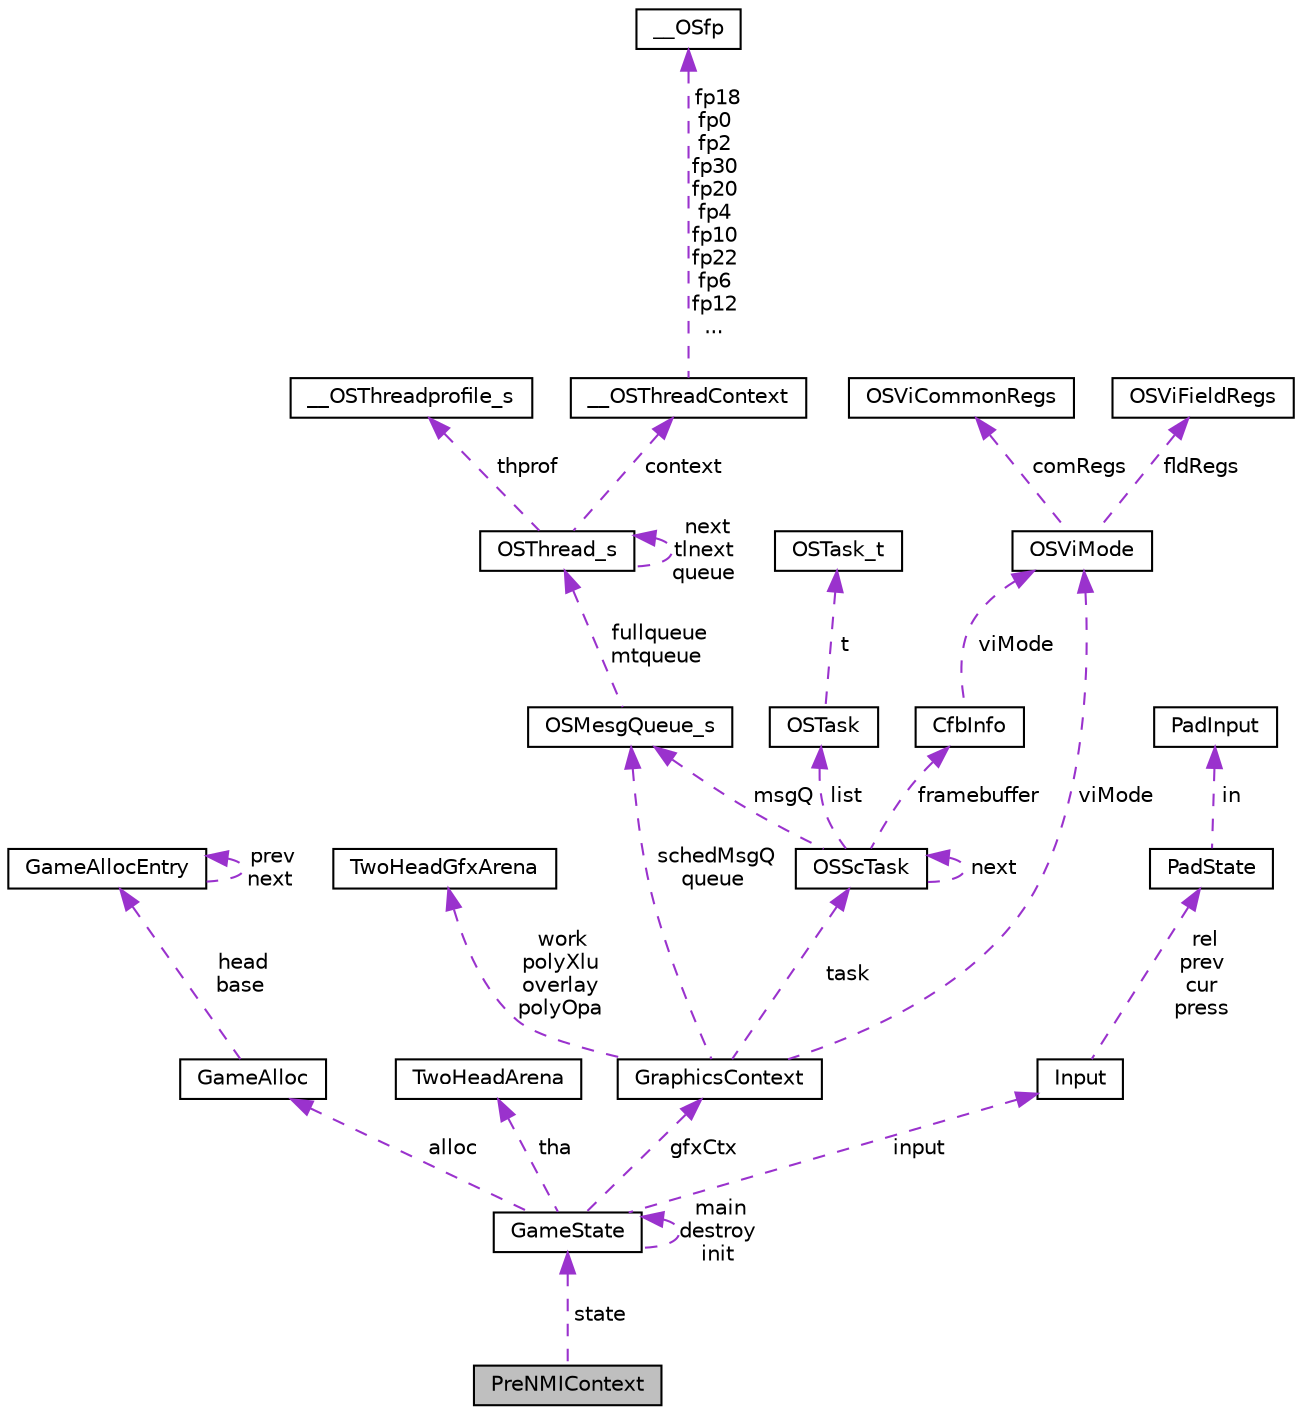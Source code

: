 digraph "PreNMIContext"
{
 // LATEX_PDF_SIZE
  edge [fontname="Helvetica",fontsize="10",labelfontname="Helvetica",labelfontsize="10"];
  node [fontname="Helvetica",fontsize="10",shape=record];
  Node1 [label="PreNMIContext",height=0.2,width=0.4,color="black", fillcolor="grey75", style="filled", fontcolor="black",tooltip=" "];
  Node2 -> Node1 [dir="back",color="darkorchid3",fontsize="10",style="dashed",label=" state" ,fontname="Helvetica"];
  Node2 [label="GameState",height=0.2,width=0.4,color="black", fillcolor="white", style="filled",URL="$d2/d3d/structGameState.html",tooltip=" "];
  Node3 -> Node2 [dir="back",color="darkorchid3",fontsize="10",style="dashed",label=" alloc" ,fontname="Helvetica"];
  Node3 [label="GameAlloc",height=0.2,width=0.4,color="black", fillcolor="white", style="filled",URL="$d4/dbb/structGameAlloc.html",tooltip=" "];
  Node4 -> Node3 [dir="back",color="darkorchid3",fontsize="10",style="dashed",label=" head\nbase" ,fontname="Helvetica"];
  Node4 [label="GameAllocEntry",height=0.2,width=0.4,color="black", fillcolor="white", style="filled",URL="$d9/da2/structGameAllocEntry.html",tooltip=" "];
  Node4 -> Node4 [dir="back",color="darkorchid3",fontsize="10",style="dashed",label=" prev\nnext" ,fontname="Helvetica"];
  Node5 -> Node2 [dir="back",color="darkorchid3",fontsize="10",style="dashed",label=" tha" ,fontname="Helvetica"];
  Node5 [label="TwoHeadArena",height=0.2,width=0.4,color="black", fillcolor="white", style="filled",URL="$d3/d6c/structTwoHeadArena.html",tooltip=" "];
  Node6 -> Node2 [dir="back",color="darkorchid3",fontsize="10",style="dashed",label=" gfxCtx" ,fontname="Helvetica"];
  Node6 [label="GraphicsContext",height=0.2,width=0.4,color="black", fillcolor="white", style="filled",URL="$d7/d6b/structGraphicsContext.html",tooltip=" "];
  Node7 -> Node6 [dir="back",color="darkorchid3",fontsize="10",style="dashed",label=" work\npolyXlu\noverlay\npolyOpa" ,fontname="Helvetica"];
  Node7 [label="TwoHeadGfxArena",height=0.2,width=0.4,color="black", fillcolor="white", style="filled",URL="$d9/d14/structTwoHeadGfxArena.html",tooltip=" "];
  Node8 -> Node6 [dir="back",color="darkorchid3",fontsize="10",style="dashed",label=" task" ,fontname="Helvetica"];
  Node8 [label="OSScTask",height=0.2,width=0.4,color="black", fillcolor="white", style="filled",URL="$dd/d33/structOSScTask.html",tooltip=" "];
  Node8 -> Node8 [dir="back",color="darkorchid3",fontsize="10",style="dashed",label=" next" ,fontname="Helvetica"];
  Node9 -> Node8 [dir="back",color="darkorchid3",fontsize="10",style="dashed",label=" msgQ" ,fontname="Helvetica"];
  Node9 [label="OSMesgQueue_s",height=0.2,width=0.4,color="black", fillcolor="white", style="filled",URL="$dc/d50/structOSMesgQueue__s.html",tooltip=" "];
  Node10 -> Node9 [dir="back",color="darkorchid3",fontsize="10",style="dashed",label=" fullqueue\nmtqueue" ,fontname="Helvetica"];
  Node10 [label="OSThread_s",height=0.2,width=0.4,color="black", fillcolor="white", style="filled",URL="$da/dec/structOSThread__s.html",tooltip=" "];
  Node11 -> Node10 [dir="back",color="darkorchid3",fontsize="10",style="dashed",label=" thprof" ,fontname="Helvetica"];
  Node11 [label="__OSThreadprofile_s",height=0.2,width=0.4,color="black", fillcolor="white", style="filled",URL="$dc/d70/struct____OSThreadprofile__s.html",tooltip=" "];
  Node10 -> Node10 [dir="back",color="darkorchid3",fontsize="10",style="dashed",label=" next\ntlnext\nqueue" ,fontname="Helvetica"];
  Node12 -> Node10 [dir="back",color="darkorchid3",fontsize="10",style="dashed",label=" context" ,fontname="Helvetica"];
  Node12 [label="__OSThreadContext",height=0.2,width=0.4,color="black", fillcolor="white", style="filled",URL="$d9/dec/struct____OSThreadContext.html",tooltip=" "];
  Node13 -> Node12 [dir="back",color="darkorchid3",fontsize="10",style="dashed",label=" fp18\nfp0\nfp2\nfp30\nfp20\nfp4\nfp10\nfp22\nfp6\nfp12\n..." ,fontname="Helvetica"];
  Node13 [label="__OSfp",height=0.2,width=0.4,color="black", fillcolor="white", style="filled",URL="$d0/d5b/union____OSfp.html",tooltip=" "];
  Node14 -> Node8 [dir="back",color="darkorchid3",fontsize="10",style="dashed",label=" list" ,fontname="Helvetica"];
  Node14 [label="OSTask",height=0.2,width=0.4,color="black", fillcolor="white", style="filled",URL="$d7/da9/unionOSTask.html",tooltip=" "];
  Node15 -> Node14 [dir="back",color="darkorchid3",fontsize="10",style="dashed",label=" t" ,fontname="Helvetica"];
  Node15 [label="OSTask_t",height=0.2,width=0.4,color="black", fillcolor="white", style="filled",URL="$dc/da4/structOSTask__t.html",tooltip=" "];
  Node16 -> Node8 [dir="back",color="darkorchid3",fontsize="10",style="dashed",label=" framebuffer" ,fontname="Helvetica"];
  Node16 [label="CfbInfo",height=0.2,width=0.4,color="black", fillcolor="white", style="filled",URL="$de/d30/structCfbInfo.html",tooltip=" "];
  Node17 -> Node16 [dir="back",color="darkorchid3",fontsize="10",style="dashed",label=" viMode" ,fontname="Helvetica"];
  Node17 [label="OSViMode",height=0.2,width=0.4,color="black", fillcolor="white", style="filled",URL="$d8/de1/structOSViMode.html",tooltip=" "];
  Node18 -> Node17 [dir="back",color="darkorchid3",fontsize="10",style="dashed",label=" comRegs" ,fontname="Helvetica"];
  Node18 [label="OSViCommonRegs",height=0.2,width=0.4,color="black", fillcolor="white", style="filled",URL="$dd/df9/structOSViCommonRegs.html",tooltip=" "];
  Node19 -> Node17 [dir="back",color="darkorchid3",fontsize="10",style="dashed",label=" fldRegs" ,fontname="Helvetica"];
  Node19 [label="OSViFieldRegs",height=0.2,width=0.4,color="black", fillcolor="white", style="filled",URL="$d5/d35/structOSViFieldRegs.html",tooltip=" "];
  Node9 -> Node6 [dir="back",color="darkorchid3",fontsize="10",style="dashed",label=" schedMsgQ\nqueue" ,fontname="Helvetica"];
  Node17 -> Node6 [dir="back",color="darkorchid3",fontsize="10",style="dashed",label=" viMode" ,fontname="Helvetica"];
  Node20 -> Node2 [dir="back",color="darkorchid3",fontsize="10",style="dashed",label=" input" ,fontname="Helvetica"];
  Node20 [label="Input",height=0.2,width=0.4,color="black", fillcolor="white", style="filled",URL="$d4/dae/structInput.html",tooltip=" "];
  Node21 -> Node20 [dir="back",color="darkorchid3",fontsize="10",style="dashed",label=" rel\nprev\ncur\npress" ,fontname="Helvetica"];
  Node21 [label="PadState",height=0.2,width=0.4,color="black", fillcolor="white", style="filled",URL="$df/d25/structPadState.html",tooltip=" "];
  Node22 -> Node21 [dir="back",color="darkorchid3",fontsize="10",style="dashed",label=" in" ,fontname="Helvetica"];
  Node22 [label="PadInput",height=0.2,width=0.4,color="black", fillcolor="white", style="filled",URL="$d9/df1/structPadInput.html",tooltip=" "];
  Node2 -> Node2 [dir="back",color="darkorchid3",fontsize="10",style="dashed",label=" main\ndestroy\ninit" ,fontname="Helvetica"];
}
